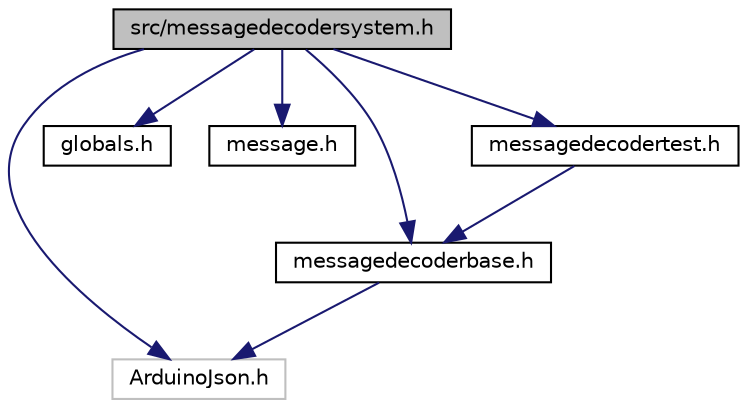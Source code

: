 digraph "src/messagedecodersystem.h"
{
 // LATEX_PDF_SIZE
  edge [fontname="Helvetica",fontsize="10",labelfontname="Helvetica",labelfontsize="10"];
  node [fontname="Helvetica",fontsize="10",shape=record];
  Node1 [label="src/messagedecodersystem.h",height=0.2,width=0.4,color="black", fillcolor="grey75", style="filled", fontcolor="black",tooltip="This file outlines the functions that are available for message decoding."];
  Node1 -> Node2 [color="midnightblue",fontsize="10",style="solid",fontname="Helvetica"];
  Node2 [label="ArduinoJson.h",height=0.2,width=0.4,color="grey75", fillcolor="white", style="filled",tooltip=" "];
  Node1 -> Node3 [color="midnightblue",fontsize="10",style="solid",fontname="Helvetica"];
  Node3 [label="globals.h",height=0.2,width=0.4,color="black", fillcolor="white", style="filled",URL="$src_2globals_8h_source.html",tooltip=" "];
  Node1 -> Node4 [color="midnightblue",fontsize="10",style="solid",fontname="Helvetica"];
  Node4 [label="message.h",height=0.2,width=0.4,color="black", fillcolor="white", style="filled",URL="$src_2message_8h_source.html",tooltip=" "];
  Node1 -> Node5 [color="midnightblue",fontsize="10",style="solid",fontname="Helvetica"];
  Node5 [label="messagedecoderbase.h",height=0.2,width=0.4,color="black", fillcolor="white", style="filled",URL="$messagedecoderbase_8h.html",tooltip="This file contains information regaurding the base class message parser."];
  Node5 -> Node2 [color="midnightblue",fontsize="10",style="solid",fontname="Helvetica"];
  Node1 -> Node6 [color="midnightblue",fontsize="10",style="solid",fontname="Helvetica"];
  Node6 [label="messagedecodertest.h",height=0.2,width=0.4,color="black", fillcolor="white", style="filled",URL="$messagedecodertest_8h_source.html",tooltip=" "];
  Node6 -> Node5 [color="midnightblue",fontsize="10",style="solid",fontname="Helvetica"];
}
